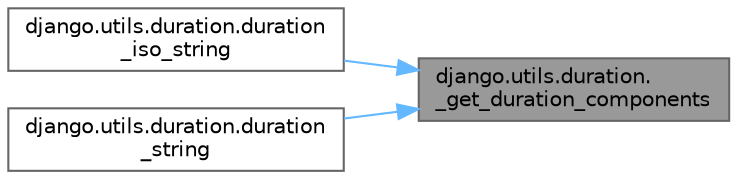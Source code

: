 digraph "django.utils.duration._get_duration_components"
{
 // LATEX_PDF_SIZE
  bgcolor="transparent";
  edge [fontname=Helvetica,fontsize=10,labelfontname=Helvetica,labelfontsize=10];
  node [fontname=Helvetica,fontsize=10,shape=box,height=0.2,width=0.4];
  rankdir="RL";
  Node1 [id="Node000001",label="django.utils.duration.\l_get_duration_components",height=0.2,width=0.4,color="gray40", fillcolor="grey60", style="filled", fontcolor="black",tooltip=" "];
  Node1 -> Node2 [id="edge1_Node000001_Node000002",dir="back",color="steelblue1",style="solid",tooltip=" "];
  Node2 [id="Node000002",label="django.utils.duration.duration\l_iso_string",height=0.2,width=0.4,color="grey40", fillcolor="white", style="filled",URL="$namespacedjango_1_1utils_1_1duration.html#ac137f83aa5abcb5287d0e1a6a3b6228d",tooltip=" "];
  Node1 -> Node3 [id="edge2_Node000001_Node000003",dir="back",color="steelblue1",style="solid",tooltip=" "];
  Node3 [id="Node000003",label="django.utils.duration.duration\l_string",height=0.2,width=0.4,color="grey40", fillcolor="white", style="filled",URL="$namespacedjango_1_1utils_1_1duration.html#a6ee575078036161f552b06134b873ae7",tooltip=" "];
}
